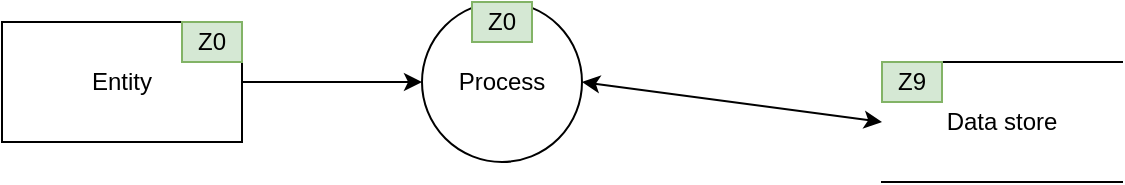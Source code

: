 <mxfile version="13.0.1" type="device"><diagram id="ONy8Yiw1vq8pj1ndpYMv" name="Page-1"><mxGraphModel dx="2792" dy="1870" grid="1" gridSize="10" guides="1" tooltips="1" connect="1" arrows="1" fold="1" page="1" pageScale="1" pageWidth="850" pageHeight="1100" math="0" shadow="0"><root><mxCell id="0"/><mxCell id="1" parent="0"/><mxCell id="qYZujGQzpI7z8a6vW6Ce-12" style="edgeStyle=orthogonalEdgeStyle;rounded=0;orthogonalLoop=1;jettySize=auto;html=1;exitX=1;exitY=0.5;exitDx=0;exitDy=0;entryX=0;entryY=0.5;entryDx=0;entryDy=0;" parent="1" source="qYZujGQzpI7z8a6vW6Ce-9" target="qYZujGQzpI7z8a6vW6Ce-10" edge="1"><mxGeometry relative="1" as="geometry"/></mxCell><UserObject type="entity" label="Entity" id="qYZujGQzpI7z8a6vW6Ce-9"><mxCell style="rounded=0;whiteSpace=wrap;html=1;" parent="1" vertex="1"><mxGeometry x="-1680" y="-780" width="120" height="60" as="geometry"/></mxCell></UserObject><UserObject type="process" label="Process" id="qYZujGQzpI7z8a6vW6Ce-10"><mxCell style="ellipse;whiteSpace=wrap;html=1;aspect=fixed;" parent="1" vertex="1"><mxGeometry x="-1470" y="-790" width="80" height="80" as="geometry"/></mxCell></UserObject><UserObject type="data store" label="Data store" id="qYZujGQzpI7z8a6vW6Ce-11"><mxCell style="shape=partialRectangle;whiteSpace=wrap;html=1;left=0;right=0;fillColor=none;" parent="1" vertex="1"><mxGeometry x="-1240" y="-760" width="120" height="60" as="geometry"/></mxCell></UserObject><mxCell id="qYZujGQzpI7z8a6vW6Ce-14" value="" style="endArrow=classic;startArrow=classic;html=1;fontColor=#FF3333;entryX=0;entryY=0.5;entryDx=0;entryDy=0;exitX=1;exitY=0.5;exitDx=0;exitDy=0;" parent="1" source="qYZujGQzpI7z8a6vW6Ce-10" target="qYZujGQzpI7z8a6vW6Ce-11" edge="1"><mxGeometry width="50" height="50" relative="1" as="geometry"><mxPoint x="-1410" y="-680" as="sourcePoint"/><mxPoint x="-1360" y="-730" as="targetPoint"/></mxGeometry></mxCell><UserObject type="trust zone" label="Z0" placeholders="1" name="Variable" id="qYZujGQzpI7z8a6vW6Ce-15"><mxCell style="text;html=1;strokeColor=#82b366;fillColor=#d5e8d4;align=center;verticalAlign=middle;whiteSpace=wrap;overflow=hidden;" parent="1" vertex="1"><mxGeometry x="-1590" y="-780" width="30" height="20" as="geometry"/></mxCell></UserObject><UserObject type="trust zone" label="Z0" placeholders="1" name="Variable" id="qYZujGQzpI7z8a6vW6Ce-16"><mxCell style="text;html=1;strokeColor=#82b366;fillColor=#d5e8d4;align=center;verticalAlign=middle;whiteSpace=wrap;overflow=hidden;" parent="1" vertex="1"><mxGeometry x="-1445" y="-790" width="30" height="20" as="geometry"/></mxCell></UserObject><UserObject type="trust zone" label="Z9" placeholders="1" name="Variable" id="qYZujGQzpI7z8a6vW6Ce-17"><mxCell style="text;html=1;strokeColor=#82b366;fillColor=#d5e8d4;align=center;verticalAlign=middle;whiteSpace=wrap;overflow=hidden;" parent="1" vertex="1"><mxGeometry x="-1240" y="-760" width="30" height="20" as="geometry"/></mxCell></UserObject></root></mxGraphModel></diagram></mxfile>